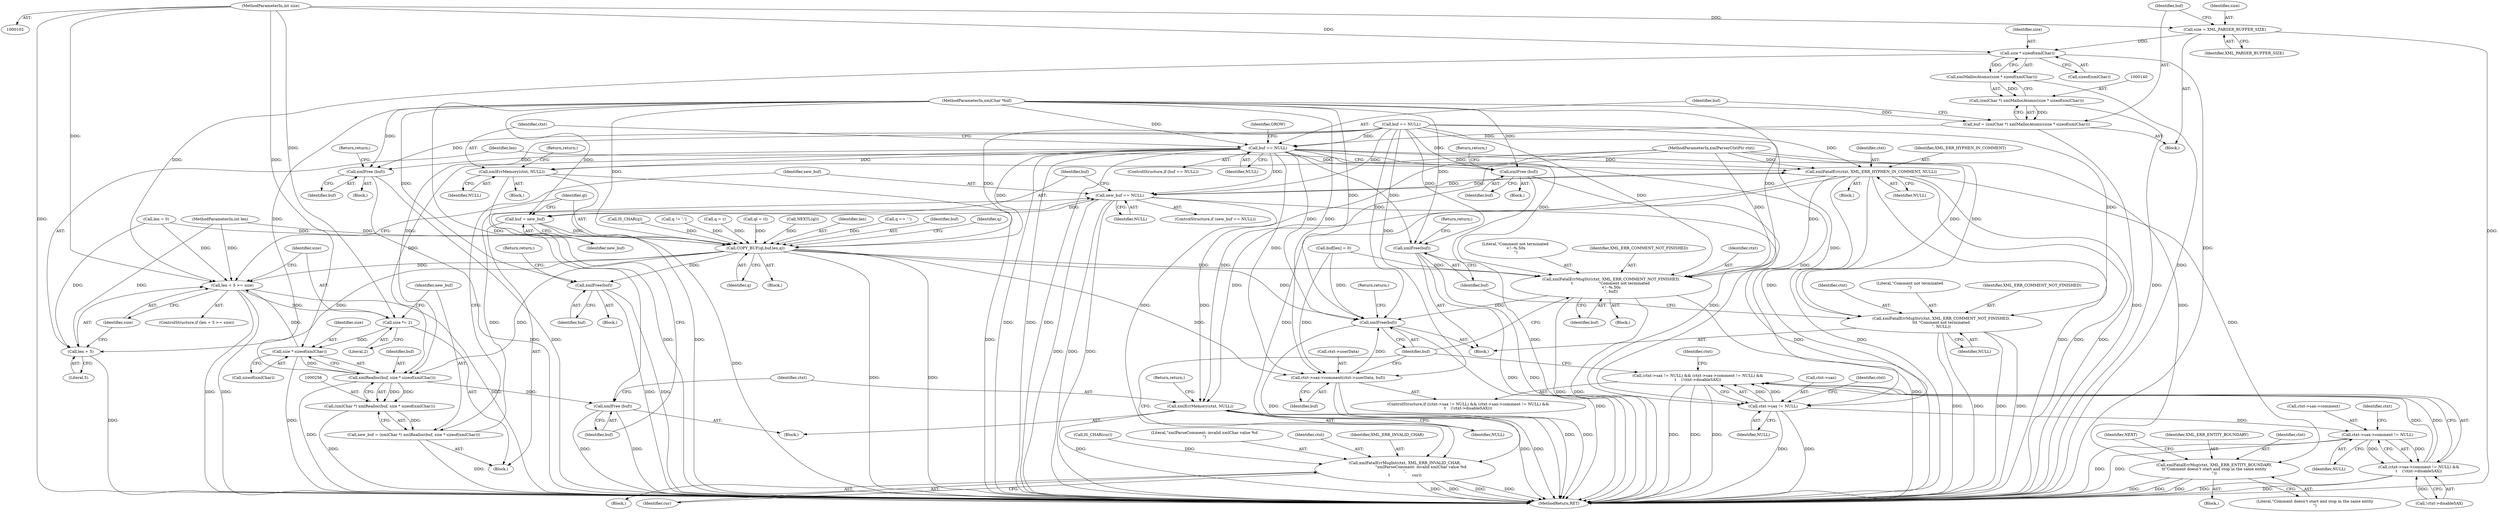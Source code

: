 digraph "0_Chrome_d0947db40187f4708c58e64cbd6013faf9eddeed_9@API" {
"1000142" [label="(Call,size * sizeof(xmlChar))"];
"1000134" [label="(Call,size = XML_PARSER_BUFFER_SIZE)"];
"1000106" [label="(MethodParameterIn,int size)"];
"1000141" [label="(Call,xmlMallocAtomic(size * sizeof(xmlChar)))"];
"1000139" [label="(Call,(xmlChar *) xmlMallocAtomic(size * sizeof(xmlChar)))"];
"1000137" [label="(Call,buf = (xmlChar *) xmlMallocAtomic(size * sizeof(xmlChar)))"];
"1000147" [label="(Call,buf == NULL)"];
"1000151" [label="(Call,xmlErrMemory(ctxt, NULL))"];
"1000175" [label="(Call,xmlFree (buf))"];
"1000199" [label="(Call,xmlFree (buf))"];
"1000238" [label="(Call,xmlFatalErr(ctxt, XML_ERR_HYPHEN_IN_COMMENT, NULL))"];
"1000264" [label="(Call,new_buf == NULL)"];
"1000270" [label="(Call,xmlErrMemory(ctxt, NULL))"];
"1000274" [label="(Call,buf = new_buf)"];
"1000277" [label="(Call,COPY_BUF(ql,buf,len,q))"];
"1000243" [label="(Call,len + 5 >= size)"];
"1000250" [label="(Call,size *= 2)"];
"1000259" [label="(Call,size * sizeof(xmlChar))"];
"1000257" [label="(Call,xmlRealloc(buf, size * sizeof(xmlChar)))"];
"1000255" [label="(Call,(xmlChar *) xmlRealloc(buf, size * sizeof(xmlChar)))"];
"1000253" [label="(Call,new_buf = (xmlChar *) xmlRealloc(buf, size * sizeof(xmlChar)))"];
"1000268" [label="(Call,xmlFree (buf))"];
"1000244" [label="(Call,len + 5)"];
"1000312" [label="(Call,xmlFree(buf))"];
"1000342" [label="(Call,xmlFatalErrMsgStr(ctxt, XML_ERR_COMMENT_NOT_FINISHED,\n\t                     \"Comment not terminated \n<!--%.50s\n\", buf))"];
"1000398" [label="(Call,xmlFree(buf))"];
"1000393" [label="(Call,ctxt->sax->comment(ctxt->userData, buf))"];
"1000376" [label="(Call,ctxt->sax != NULL)"];
"1000375" [label="(Call,(ctxt->sax != NULL) && (ctxt->sax->comment != NULL) &&\n\t    (!ctxt->disableSAX))"];
"1000382" [label="(Call,ctxt->sax->comment != NULL)"];
"1000381" [label="(Call,(ctxt->sax->comment != NULL) &&\n\t    (!ctxt->disableSAX))"];
"1000353" [label="(Call,xmlFatalErrMsgInt(ctxt, XML_ERR_INVALID_CHAR,\n                          \"xmlParseComment: invalid xmlChar value %d\n\",\n\t                  cur))"];
"1000369" [label="(Call,xmlFatalErrMsg(ctxt, XML_ERR_ENTITY_BOUNDARY,\n\t\t\"Comment doesn't start and stop in the same entity\n\"))"];
"1000402" [label="(Call,xmlFatalErrMsgStr(ctxt, XML_ERR_COMMENT_NOT_FINISHED,\n\t\t\t \"Comment not terminated\n\", NULL))"];
"1000407" [label="(Call,xmlFree(buf))"];
"1000265" [label="(Identifier,new_buf)"];
"1000382" [label="(Call,ctxt->sax->comment != NULL)"];
"1000274" [label="(Call,buf = new_buf)"];
"1000391" [label="(Identifier,ctxt)"];
"1000199" [label="(Call,xmlFree (buf))"];
"1000243" [label="(Call,len + 5 >= size)"];
"1000375" [label="(Call,(ctxt->sax != NULL) && (ctxt->sax->comment != NULL) &&\n\t    (!ctxt->disableSAX))"];
"1000402" [label="(Call,xmlFatalErrMsgStr(ctxt, XML_ERR_COMMENT_NOT_FINISHED,\n\t\t\t \"Comment not terminated\n\", NULL))"];
"1000371" [label="(Identifier,XML_ERR_ENTITY_BOUNDARY)"];
"1000127" [label="(Call,buf == NULL)"];
"1000376" [label="(Call,ctxt->sax != NULL)"];
"1000254" [label="(Identifier,new_buf)"];
"1000137" [label="(Call,buf = (xmlChar *) xmlMallocAtomic(size * sizeof(xmlChar)))"];
"1000176" [label="(Identifier,buf)"];
"1000131" [label="(Call,len = 0)"];
"1000345" [label="(Literal,\"Comment not terminated \n<!--%.50s\n\")"];
"1000383" [label="(Call,ctxt->sax->comment)"];
"1000377" [label="(Call,ctxt->sax)"];
"1000175" [label="(Call,xmlFree (buf))"];
"1000352" [label="(Block,)"];
"1000313" [label="(Identifier,buf)"];
"1000403" [label="(Identifier,ctxt)"];
"1000134" [label="(Call,size = XML_PARSER_BUFFER_SIZE)"];
"1000271" [label="(Identifier,ctxt)"];
"1000139" [label="(Call,(xmlChar *) xmlMallocAtomic(size * sizeof(xmlChar)))"];
"1000154" [label="(Return,return;)"];
"1000103" [label="(MethodParameterIn,xmlParserCtxtPtr ctxt)"];
"1000104" [label="(MethodParameterIn,xmlChar *buf)"];
"1000314" [label="(Return,return;)"];
"1000153" [label="(Identifier,NULL)"];
"1000285" [label="(Call,ql = rl)"];
"1000277" [label="(Call,COPY_BUF(ql,buf,len,q))"];
"1000405" [label="(Literal,\"Comment not terminated\n\")"];
"1000136" [label="(Identifier,XML_PARSER_BUFFER_SIZE)"];
"1000356" [label="(Literal,\"xmlParseComment: invalid xmlChar value %d\n\")"];
"1000144" [label="(Call,sizeof(xmlChar))"];
"1000266" [label="(Identifier,NULL)"];
"1000275" [label="(Identifier,buf)"];
"1000354" [label="(Identifier,ctxt)"];
"1000253" [label="(Call,new_buf = (xmlChar *) xmlRealloc(buf, size * sizeof(xmlChar)))"];
"1000311" [label="(Block,)"];
"1000178" [label="(Call,NEXTL(ql))"];
"1000255" [label="(Call,(xmlChar *) xmlRealloc(buf, size * sizeof(xmlChar)))"];
"1000346" [label="(Identifier,buf)"];
"1000147" [label="(Call,buf == NULL)"];
"1000150" [label="(Block,)"];
"1000389" [label="(Call,!ctxt->disableSAX)"];
"1000370" [label="(Identifier,ctxt)"];
"1000200" [label="(Identifier,buf)"];
"1000246" [label="(Literal,5)"];
"1000238" [label="(Call,xmlFatalErr(ctxt, XML_ERR_HYPHEN_IN_COMMENT, NULL))"];
"1000259" [label="(Call,size * sizeof(xmlChar))"];
"1000353" [label="(Call,xmlFatalErrMsgInt(ctxt, XML_ERR_INVALID_CHAR,\n                          \"xmlParseComment: invalid xmlChar value %d\n\",\n\t                  cur))"];
"1000344" [label="(Identifier,XML_ERR_COMMENT_NOT_FINISHED)"];
"1000280" [label="(Identifier,len)"];
"1000201" [label="(Return,return;)"];
"1000234" [label="(Call,q == '-')"];
"1000357" [label="(Identifier,cur)"];
"1000393" [label="(Call,ctxt->sax->comment(ctxt->userData, buf))"];
"1000169" [label="(Block,)"];
"1000143" [label="(Identifier,size)"];
"1000373" [label="(Identifier,NEXT)"];
"1000105" [label="(MethodParameterIn,int len)"];
"1000268" [label="(Call,xmlFree (buf))"];
"1000130" [label="(Block,)"];
"1000385" [label="(Identifier,ctxt)"];
"1000142" [label="(Call,size * sizeof(xmlChar))"];
"1000312" [label="(Call,xmlFree(buf))"];
"1000395" [label="(Identifier,ctxt)"];
"1000279" [label="(Identifier,buf)"];
"1000355" [label="(Identifier,XML_ERR_INVALID_CHAR)"];
"1000244" [label="(Call,len + 5)"];
"1000368" [label="(Block,)"];
"1000106" [label="(MethodParameterIn,int size)"];
"1000151" [label="(Call,xmlErrMemory(ctxt, NULL))"];
"1000332" [label="(Call,buf[len] = 0)"];
"1000237" [label="(Block,)"];
"1000264" [label="(Call,new_buf == NULL)"];
"1000270" [label="(Call,xmlErrMemory(ctxt, NULL))"];
"1000380" [label="(Identifier,NULL)"];
"1000240" [label="(Identifier,XML_ERR_HYPHEN_IN_COMMENT)"];
"1000141" [label="(Call,xmlMallocAtomic(size * sizeof(xmlChar)))"];
"1000193" [label="(Block,)"];
"1000276" [label="(Identifier,new_buf)"];
"1000407" [label="(Call,xmlFree(buf))"];
"1000408" [label="(Identifier,buf)"];
"1000342" [label="(Call,xmlFatalErrMsgStr(ctxt, XML_ERR_COMMENT_NOT_FINISHED,\n\t                     \"Comment not terminated \n<!--%.50s\n\", buf))"];
"1000257" [label="(Call,xmlRealloc(buf, size * sizeof(xmlChar)))"];
"1000406" [label="(Identifier,NULL)"];
"1000263" [label="(ControlStructure,if (new_buf == NULL))"];
"1000241" [label="(Identifier,NULL)"];
"1000272" [label="(Identifier,NULL)"];
"1000400" [label="(Return,return;)"];
"1000239" [label="(Identifier,ctxt)"];
"1000107" [label="(Block,)"];
"1000177" [label="(Return,return;)"];
"1000252" [label="(Literal,2)"];
"1000397" [label="(Identifier,buf)"];
"1000155" [label="(Identifier,GROW)"];
"1000248" [label="(Block,)"];
"1000146" [label="(ControlStructure,if (buf == NULL))"];
"1000399" [label="(Identifier,buf)"];
"1000343" [label="(Identifier,ctxt)"];
"1000283" [label="(Identifier,q)"];
"1000247" [label="(Identifier,size)"];
"1000138" [label="(Identifier,buf)"];
"1000394" [label="(Call,ctxt->userData)"];
"1000410" [label="(MethodReturn,RET)"];
"1000267" [label="(Block,)"];
"1000278" [label="(Identifier,ql)"];
"1000242" [label="(ControlStructure,if (len + 5 >= size))"];
"1000167" [label="(Call,IS_CHAR(q))"];
"1000251" [label="(Identifier,size)"];
"1000225" [label="(Call,q != '-')"];
"1000369" [label="(Call,xmlFatalErrMsg(ctxt, XML_ERR_ENTITY_BOUNDARY,\n\t\t\"Comment doesn't start and stop in the same entity\n\"))"];
"1000258" [label="(Identifier,buf)"];
"1000135" [label="(Identifier,size)"];
"1000260" [label="(Identifier,size)"];
"1000398" [label="(Call,xmlFree(buf))"];
"1000388" [label="(Identifier,NULL)"];
"1000152" [label="(Identifier,ctxt)"];
"1000281" [label="(Identifier,q)"];
"1000269" [label="(Identifier,buf)"];
"1000282" [label="(Call,q = r)"];
"1000149" [label="(Identifier,NULL)"];
"1000350" [label="(Call,IS_CHAR(cur))"];
"1000228" [label="(Block,)"];
"1000273" [label="(Return,return;)"];
"1000372" [label="(Literal,\"Comment doesn't start and stop in the same entity\n\")"];
"1000261" [label="(Call,sizeof(xmlChar))"];
"1000341" [label="(Block,)"];
"1000381" [label="(Call,(ctxt->sax->comment != NULL) &&\n\t    (!ctxt->disableSAX))"];
"1000245" [label="(Identifier,len)"];
"1000404" [label="(Identifier,XML_ERR_COMMENT_NOT_FINISHED)"];
"1000250" [label="(Call,size *= 2)"];
"1000148" [label="(Identifier,buf)"];
"1000409" [label="(Return,return;)"];
"1000374" [label="(ControlStructure,if ((ctxt->sax != NULL) && (ctxt->sax->comment != NULL) &&\n\t    (!ctxt->disableSAX)))"];
"1000142" -> "1000141"  [label="AST: "];
"1000142" -> "1000144"  [label="CFG: "];
"1000143" -> "1000142"  [label="AST: "];
"1000144" -> "1000142"  [label="AST: "];
"1000141" -> "1000142"  [label="CFG: "];
"1000142" -> "1000410"  [label="DDG: "];
"1000142" -> "1000141"  [label="DDG: "];
"1000134" -> "1000142"  [label="DDG: "];
"1000106" -> "1000142"  [label="DDG: "];
"1000142" -> "1000243"  [label="DDG: "];
"1000134" -> "1000130"  [label="AST: "];
"1000134" -> "1000136"  [label="CFG: "];
"1000135" -> "1000134"  [label="AST: "];
"1000136" -> "1000134"  [label="AST: "];
"1000138" -> "1000134"  [label="CFG: "];
"1000134" -> "1000410"  [label="DDG: "];
"1000106" -> "1000134"  [label="DDG: "];
"1000106" -> "1000102"  [label="AST: "];
"1000106" -> "1000410"  [label="DDG: "];
"1000106" -> "1000243"  [label="DDG: "];
"1000106" -> "1000250"  [label="DDG: "];
"1000106" -> "1000259"  [label="DDG: "];
"1000141" -> "1000139"  [label="AST: "];
"1000139" -> "1000141"  [label="CFG: "];
"1000141" -> "1000410"  [label="DDG: "];
"1000141" -> "1000139"  [label="DDG: "];
"1000139" -> "1000137"  [label="AST: "];
"1000140" -> "1000139"  [label="AST: "];
"1000137" -> "1000139"  [label="CFG: "];
"1000139" -> "1000410"  [label="DDG: "];
"1000139" -> "1000137"  [label="DDG: "];
"1000137" -> "1000130"  [label="AST: "];
"1000138" -> "1000137"  [label="AST: "];
"1000148" -> "1000137"  [label="CFG: "];
"1000137" -> "1000410"  [label="DDG: "];
"1000104" -> "1000137"  [label="DDG: "];
"1000137" -> "1000147"  [label="DDG: "];
"1000147" -> "1000146"  [label="AST: "];
"1000147" -> "1000149"  [label="CFG: "];
"1000148" -> "1000147"  [label="AST: "];
"1000149" -> "1000147"  [label="AST: "];
"1000152" -> "1000147"  [label="CFG: "];
"1000155" -> "1000147"  [label="CFG: "];
"1000147" -> "1000410"  [label="DDG: "];
"1000147" -> "1000410"  [label="DDG: "];
"1000147" -> "1000410"  [label="DDG: "];
"1000104" -> "1000147"  [label="DDG: "];
"1000127" -> "1000147"  [label="DDG: "];
"1000147" -> "1000151"  [label="DDG: "];
"1000147" -> "1000175"  [label="DDG: "];
"1000147" -> "1000199"  [label="DDG: "];
"1000147" -> "1000238"  [label="DDG: "];
"1000147" -> "1000257"  [label="DDG: "];
"1000147" -> "1000264"  [label="DDG: "];
"1000147" -> "1000277"  [label="DDG: "];
"1000147" -> "1000342"  [label="DDG: "];
"1000147" -> "1000376"  [label="DDG: "];
"1000147" -> "1000393"  [label="DDG: "];
"1000147" -> "1000398"  [label="DDG: "];
"1000147" -> "1000402"  [label="DDG: "];
"1000147" -> "1000407"  [label="DDG: "];
"1000151" -> "1000150"  [label="AST: "];
"1000151" -> "1000153"  [label="CFG: "];
"1000152" -> "1000151"  [label="AST: "];
"1000153" -> "1000151"  [label="AST: "];
"1000154" -> "1000151"  [label="CFG: "];
"1000151" -> "1000410"  [label="DDG: "];
"1000151" -> "1000410"  [label="DDG: "];
"1000151" -> "1000410"  [label="DDG: "];
"1000103" -> "1000151"  [label="DDG: "];
"1000175" -> "1000169"  [label="AST: "];
"1000175" -> "1000176"  [label="CFG: "];
"1000176" -> "1000175"  [label="AST: "];
"1000177" -> "1000175"  [label="CFG: "];
"1000175" -> "1000410"  [label="DDG: "];
"1000175" -> "1000410"  [label="DDG: "];
"1000127" -> "1000175"  [label="DDG: "];
"1000104" -> "1000175"  [label="DDG: "];
"1000199" -> "1000193"  [label="AST: "];
"1000199" -> "1000200"  [label="CFG: "];
"1000200" -> "1000199"  [label="AST: "];
"1000201" -> "1000199"  [label="CFG: "];
"1000199" -> "1000410"  [label="DDG: "];
"1000199" -> "1000410"  [label="DDG: "];
"1000127" -> "1000199"  [label="DDG: "];
"1000104" -> "1000199"  [label="DDG: "];
"1000238" -> "1000237"  [label="AST: "];
"1000238" -> "1000241"  [label="CFG: "];
"1000239" -> "1000238"  [label="AST: "];
"1000240" -> "1000238"  [label="AST: "];
"1000241" -> "1000238"  [label="AST: "];
"1000245" -> "1000238"  [label="CFG: "];
"1000238" -> "1000410"  [label="DDG: "];
"1000238" -> "1000410"  [label="DDG: "];
"1000238" -> "1000410"  [label="DDG: "];
"1000238" -> "1000410"  [label="DDG: "];
"1000103" -> "1000238"  [label="DDG: "];
"1000127" -> "1000238"  [label="DDG: "];
"1000264" -> "1000238"  [label="DDG: "];
"1000238" -> "1000264"  [label="DDG: "];
"1000238" -> "1000270"  [label="DDG: "];
"1000238" -> "1000342"  [label="DDG: "];
"1000238" -> "1000353"  [label="DDG: "];
"1000238" -> "1000369"  [label="DDG: "];
"1000238" -> "1000376"  [label="DDG: "];
"1000264" -> "1000263"  [label="AST: "];
"1000264" -> "1000266"  [label="CFG: "];
"1000265" -> "1000264"  [label="AST: "];
"1000266" -> "1000264"  [label="AST: "];
"1000269" -> "1000264"  [label="CFG: "];
"1000275" -> "1000264"  [label="CFG: "];
"1000264" -> "1000410"  [label="DDG: "];
"1000264" -> "1000410"  [label="DDG: "];
"1000264" -> "1000410"  [label="DDG: "];
"1000253" -> "1000264"  [label="DDG: "];
"1000127" -> "1000264"  [label="DDG: "];
"1000264" -> "1000270"  [label="DDG: "];
"1000264" -> "1000274"  [label="DDG: "];
"1000264" -> "1000376"  [label="DDG: "];
"1000270" -> "1000267"  [label="AST: "];
"1000270" -> "1000272"  [label="CFG: "];
"1000271" -> "1000270"  [label="AST: "];
"1000272" -> "1000270"  [label="AST: "];
"1000273" -> "1000270"  [label="CFG: "];
"1000270" -> "1000410"  [label="DDG: "];
"1000270" -> "1000410"  [label="DDG: "];
"1000270" -> "1000410"  [label="DDG: "];
"1000103" -> "1000270"  [label="DDG: "];
"1000274" -> "1000248"  [label="AST: "];
"1000274" -> "1000276"  [label="CFG: "];
"1000275" -> "1000274"  [label="AST: "];
"1000276" -> "1000274"  [label="AST: "];
"1000278" -> "1000274"  [label="CFG: "];
"1000274" -> "1000410"  [label="DDG: "];
"1000104" -> "1000274"  [label="DDG: "];
"1000274" -> "1000277"  [label="DDG: "];
"1000277" -> "1000228"  [label="AST: "];
"1000277" -> "1000281"  [label="CFG: "];
"1000278" -> "1000277"  [label="AST: "];
"1000279" -> "1000277"  [label="AST: "];
"1000280" -> "1000277"  [label="AST: "];
"1000281" -> "1000277"  [label="AST: "];
"1000283" -> "1000277"  [label="CFG: "];
"1000277" -> "1000410"  [label="DDG: "];
"1000277" -> "1000410"  [label="DDG: "];
"1000277" -> "1000243"  [label="DDG: "];
"1000277" -> "1000244"  [label="DDG: "];
"1000277" -> "1000257"  [label="DDG: "];
"1000285" -> "1000277"  [label="DDG: "];
"1000178" -> "1000277"  [label="DDG: "];
"1000127" -> "1000277"  [label="DDG: "];
"1000104" -> "1000277"  [label="DDG: "];
"1000105" -> "1000277"  [label="DDG: "];
"1000131" -> "1000277"  [label="DDG: "];
"1000167" -> "1000277"  [label="DDG: "];
"1000234" -> "1000277"  [label="DDG: "];
"1000225" -> "1000277"  [label="DDG: "];
"1000282" -> "1000277"  [label="DDG: "];
"1000277" -> "1000312"  [label="DDG: "];
"1000277" -> "1000342"  [label="DDG: "];
"1000277" -> "1000393"  [label="DDG: "];
"1000277" -> "1000398"  [label="DDG: "];
"1000243" -> "1000242"  [label="AST: "];
"1000243" -> "1000247"  [label="CFG: "];
"1000244" -> "1000243"  [label="AST: "];
"1000247" -> "1000243"  [label="AST: "];
"1000251" -> "1000243"  [label="CFG: "];
"1000278" -> "1000243"  [label="CFG: "];
"1000243" -> "1000410"  [label="DDG: "];
"1000243" -> "1000410"  [label="DDG: "];
"1000243" -> "1000410"  [label="DDG: "];
"1000131" -> "1000243"  [label="DDG: "];
"1000105" -> "1000243"  [label="DDG: "];
"1000259" -> "1000243"  [label="DDG: "];
"1000243" -> "1000250"  [label="DDG: "];
"1000250" -> "1000248"  [label="AST: "];
"1000250" -> "1000252"  [label="CFG: "];
"1000251" -> "1000250"  [label="AST: "];
"1000252" -> "1000250"  [label="AST: "];
"1000254" -> "1000250"  [label="CFG: "];
"1000250" -> "1000259"  [label="DDG: "];
"1000259" -> "1000257"  [label="AST: "];
"1000259" -> "1000261"  [label="CFG: "];
"1000260" -> "1000259"  [label="AST: "];
"1000261" -> "1000259"  [label="AST: "];
"1000257" -> "1000259"  [label="CFG: "];
"1000259" -> "1000410"  [label="DDG: "];
"1000259" -> "1000257"  [label="DDG: "];
"1000257" -> "1000255"  [label="AST: "];
"1000258" -> "1000257"  [label="AST: "];
"1000255" -> "1000257"  [label="CFG: "];
"1000257" -> "1000410"  [label="DDG: "];
"1000257" -> "1000255"  [label="DDG: "];
"1000257" -> "1000255"  [label="DDG: "];
"1000127" -> "1000257"  [label="DDG: "];
"1000104" -> "1000257"  [label="DDG: "];
"1000257" -> "1000268"  [label="DDG: "];
"1000255" -> "1000253"  [label="AST: "];
"1000256" -> "1000255"  [label="AST: "];
"1000253" -> "1000255"  [label="CFG: "];
"1000255" -> "1000410"  [label="DDG: "];
"1000255" -> "1000253"  [label="DDG: "];
"1000253" -> "1000248"  [label="AST: "];
"1000254" -> "1000253"  [label="AST: "];
"1000265" -> "1000253"  [label="CFG: "];
"1000253" -> "1000410"  [label="DDG: "];
"1000268" -> "1000267"  [label="AST: "];
"1000268" -> "1000269"  [label="CFG: "];
"1000269" -> "1000268"  [label="AST: "];
"1000271" -> "1000268"  [label="CFG: "];
"1000268" -> "1000410"  [label="DDG: "];
"1000268" -> "1000410"  [label="DDG: "];
"1000104" -> "1000268"  [label="DDG: "];
"1000244" -> "1000246"  [label="CFG: "];
"1000245" -> "1000244"  [label="AST: "];
"1000246" -> "1000244"  [label="AST: "];
"1000247" -> "1000244"  [label="CFG: "];
"1000244" -> "1000410"  [label="DDG: "];
"1000131" -> "1000244"  [label="DDG: "];
"1000105" -> "1000244"  [label="DDG: "];
"1000312" -> "1000311"  [label="AST: "];
"1000312" -> "1000313"  [label="CFG: "];
"1000313" -> "1000312"  [label="AST: "];
"1000314" -> "1000312"  [label="CFG: "];
"1000312" -> "1000410"  [label="DDG: "];
"1000312" -> "1000410"  [label="DDG: "];
"1000104" -> "1000312"  [label="DDG: "];
"1000342" -> "1000341"  [label="AST: "];
"1000342" -> "1000346"  [label="CFG: "];
"1000343" -> "1000342"  [label="AST: "];
"1000344" -> "1000342"  [label="AST: "];
"1000345" -> "1000342"  [label="AST: "];
"1000346" -> "1000342"  [label="AST: "];
"1000399" -> "1000342"  [label="CFG: "];
"1000342" -> "1000410"  [label="DDG: "];
"1000342" -> "1000410"  [label="DDG: "];
"1000342" -> "1000410"  [label="DDG: "];
"1000103" -> "1000342"  [label="DDG: "];
"1000332" -> "1000342"  [label="DDG: "];
"1000127" -> "1000342"  [label="DDG: "];
"1000104" -> "1000342"  [label="DDG: "];
"1000342" -> "1000398"  [label="DDG: "];
"1000398" -> "1000107"  [label="AST: "];
"1000398" -> "1000399"  [label="CFG: "];
"1000399" -> "1000398"  [label="AST: "];
"1000400" -> "1000398"  [label="CFG: "];
"1000398" -> "1000410"  [label="DDG: "];
"1000398" -> "1000410"  [label="DDG: "];
"1000393" -> "1000398"  [label="DDG: "];
"1000332" -> "1000398"  [label="DDG: "];
"1000127" -> "1000398"  [label="DDG: "];
"1000104" -> "1000398"  [label="DDG: "];
"1000393" -> "1000374"  [label="AST: "];
"1000393" -> "1000397"  [label="CFG: "];
"1000394" -> "1000393"  [label="AST: "];
"1000397" -> "1000393"  [label="AST: "];
"1000399" -> "1000393"  [label="CFG: "];
"1000393" -> "1000410"  [label="DDG: "];
"1000393" -> "1000410"  [label="DDG: "];
"1000332" -> "1000393"  [label="DDG: "];
"1000127" -> "1000393"  [label="DDG: "];
"1000104" -> "1000393"  [label="DDG: "];
"1000376" -> "1000375"  [label="AST: "];
"1000376" -> "1000380"  [label="CFG: "];
"1000377" -> "1000376"  [label="AST: "];
"1000380" -> "1000376"  [label="AST: "];
"1000385" -> "1000376"  [label="CFG: "];
"1000375" -> "1000376"  [label="CFG: "];
"1000376" -> "1000410"  [label="DDG: "];
"1000376" -> "1000410"  [label="DDG: "];
"1000376" -> "1000375"  [label="DDG: "];
"1000376" -> "1000375"  [label="DDG: "];
"1000127" -> "1000376"  [label="DDG: "];
"1000376" -> "1000382"  [label="DDG: "];
"1000375" -> "1000374"  [label="AST: "];
"1000375" -> "1000381"  [label="CFG: "];
"1000381" -> "1000375"  [label="AST: "];
"1000395" -> "1000375"  [label="CFG: "];
"1000399" -> "1000375"  [label="CFG: "];
"1000375" -> "1000410"  [label="DDG: "];
"1000375" -> "1000410"  [label="DDG: "];
"1000375" -> "1000410"  [label="DDG: "];
"1000381" -> "1000375"  [label="DDG: "];
"1000381" -> "1000375"  [label="DDG: "];
"1000382" -> "1000381"  [label="AST: "];
"1000382" -> "1000388"  [label="CFG: "];
"1000383" -> "1000382"  [label="AST: "];
"1000388" -> "1000382"  [label="AST: "];
"1000391" -> "1000382"  [label="CFG: "];
"1000381" -> "1000382"  [label="CFG: "];
"1000382" -> "1000410"  [label="DDG: "];
"1000382" -> "1000410"  [label="DDG: "];
"1000382" -> "1000381"  [label="DDG: "];
"1000382" -> "1000381"  [label="DDG: "];
"1000381" -> "1000389"  [label="CFG: "];
"1000389" -> "1000381"  [label="AST: "];
"1000381" -> "1000410"  [label="DDG: "];
"1000381" -> "1000410"  [label="DDG: "];
"1000389" -> "1000381"  [label="DDG: "];
"1000353" -> "1000352"  [label="AST: "];
"1000353" -> "1000357"  [label="CFG: "];
"1000354" -> "1000353"  [label="AST: "];
"1000355" -> "1000353"  [label="AST: "];
"1000356" -> "1000353"  [label="AST: "];
"1000357" -> "1000353"  [label="AST: "];
"1000399" -> "1000353"  [label="CFG: "];
"1000353" -> "1000410"  [label="DDG: "];
"1000353" -> "1000410"  [label="DDG: "];
"1000353" -> "1000410"  [label="DDG: "];
"1000353" -> "1000410"  [label="DDG: "];
"1000103" -> "1000353"  [label="DDG: "];
"1000350" -> "1000353"  [label="DDG: "];
"1000369" -> "1000368"  [label="AST: "];
"1000369" -> "1000372"  [label="CFG: "];
"1000370" -> "1000369"  [label="AST: "];
"1000371" -> "1000369"  [label="AST: "];
"1000372" -> "1000369"  [label="AST: "];
"1000373" -> "1000369"  [label="CFG: "];
"1000369" -> "1000410"  [label="DDG: "];
"1000369" -> "1000410"  [label="DDG: "];
"1000369" -> "1000410"  [label="DDG: "];
"1000103" -> "1000369"  [label="DDG: "];
"1000402" -> "1000107"  [label="AST: "];
"1000402" -> "1000406"  [label="CFG: "];
"1000403" -> "1000402"  [label="AST: "];
"1000404" -> "1000402"  [label="AST: "];
"1000405" -> "1000402"  [label="AST: "];
"1000406" -> "1000402"  [label="AST: "];
"1000408" -> "1000402"  [label="CFG: "];
"1000402" -> "1000410"  [label="DDG: "];
"1000402" -> "1000410"  [label="DDG: "];
"1000402" -> "1000410"  [label="DDG: "];
"1000402" -> "1000410"  [label="DDG: "];
"1000103" -> "1000402"  [label="DDG: "];
"1000127" -> "1000402"  [label="DDG: "];
"1000407" -> "1000107"  [label="AST: "];
"1000407" -> "1000408"  [label="CFG: "];
"1000408" -> "1000407"  [label="AST: "];
"1000409" -> "1000407"  [label="CFG: "];
"1000407" -> "1000410"  [label="DDG: "];
"1000407" -> "1000410"  [label="DDG: "];
"1000127" -> "1000407"  [label="DDG: "];
"1000104" -> "1000407"  [label="DDG: "];
}
